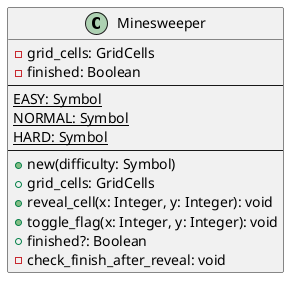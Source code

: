 @startuml minesweeper_class

class Minesweeper {
    - grid_cells: GridCells
    - finished: Boolean
    --
    {static} EASY: Symbol
    {static} NORMAL: Symbol
    {static} HARD: Symbol
    --
    + new(difficulty: Symbol)
    + grid_cells: GridCells
    + reveal_cell(x: Integer, y: Integer): void
    + toggle_flag(x: Integer, y: Integer): void
    + finished?: Boolean
    - check_finish_after_reveal: void
}

@enduml